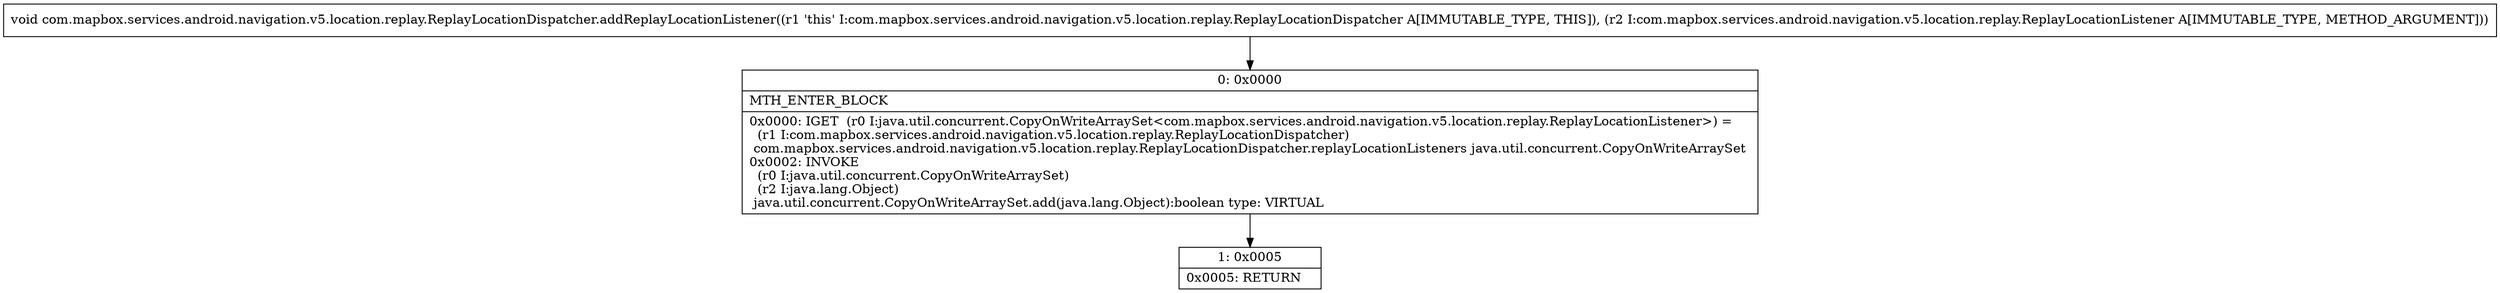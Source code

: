 digraph "CFG forcom.mapbox.services.android.navigation.v5.location.replay.ReplayLocationDispatcher.addReplayLocationListener(Lcom\/mapbox\/services\/android\/navigation\/v5\/location\/replay\/ReplayLocationListener;)V" {
Node_0 [shape=record,label="{0\:\ 0x0000|MTH_ENTER_BLOCK\l|0x0000: IGET  (r0 I:java.util.concurrent.CopyOnWriteArraySet\<com.mapbox.services.android.navigation.v5.location.replay.ReplayLocationListener\>) = \l  (r1 I:com.mapbox.services.android.navigation.v5.location.replay.ReplayLocationDispatcher)\l com.mapbox.services.android.navigation.v5.location.replay.ReplayLocationDispatcher.replayLocationListeners java.util.concurrent.CopyOnWriteArraySet \l0x0002: INVOKE  \l  (r0 I:java.util.concurrent.CopyOnWriteArraySet)\l  (r2 I:java.lang.Object)\l java.util.concurrent.CopyOnWriteArraySet.add(java.lang.Object):boolean type: VIRTUAL \l}"];
Node_1 [shape=record,label="{1\:\ 0x0005|0x0005: RETURN   \l}"];
MethodNode[shape=record,label="{void com.mapbox.services.android.navigation.v5.location.replay.ReplayLocationDispatcher.addReplayLocationListener((r1 'this' I:com.mapbox.services.android.navigation.v5.location.replay.ReplayLocationDispatcher A[IMMUTABLE_TYPE, THIS]), (r2 I:com.mapbox.services.android.navigation.v5.location.replay.ReplayLocationListener A[IMMUTABLE_TYPE, METHOD_ARGUMENT])) }"];
MethodNode -> Node_0;
Node_0 -> Node_1;
}

